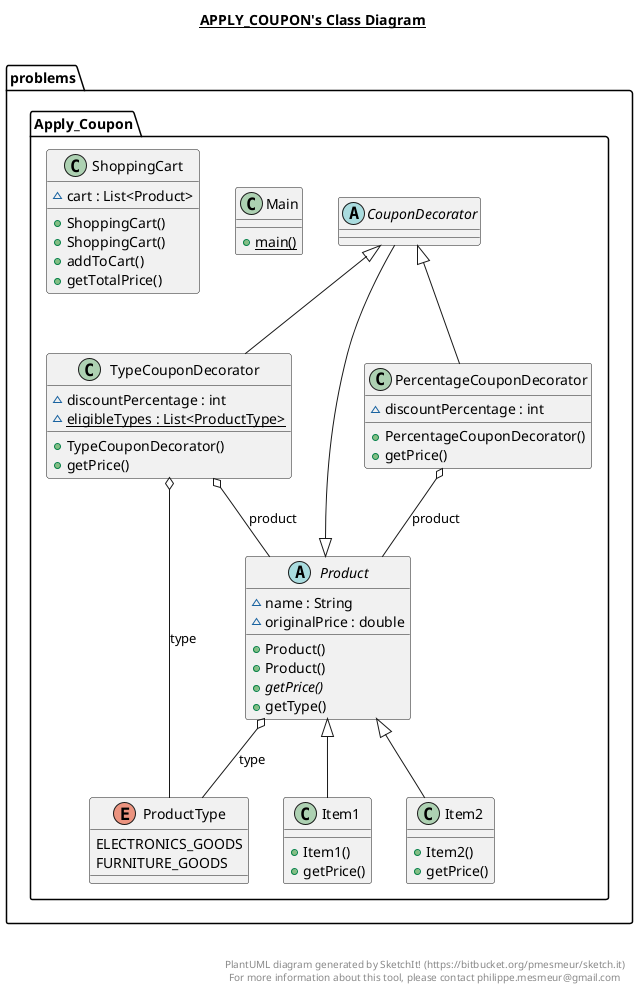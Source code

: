 @startuml

title __APPLY_COUPON's Class Diagram__\n

  namespace problems.Apply_Coupon {
    abstract class problems.Apply_Coupon.CouponDecorator {
    }
  }
  

  namespace problems.Apply_Coupon {
    class problems.Apply_Coupon.Item1 {
        + Item1()
        + getPrice()
    }
  }
  

  namespace problems.Apply_Coupon {
    class problems.Apply_Coupon.Item2 {
        + Item2()
        + getPrice()
    }
  }
  

  namespace problems.Apply_Coupon {
    class problems.Apply_Coupon.Main {
        {static} + main()
    }
  }
  

  namespace problems.Apply_Coupon {
    class problems.Apply_Coupon.PercentageCouponDecorator {
        ~ discountPercentage : int
        + PercentageCouponDecorator()
        + getPrice()
    }
  }
  

  namespace problems.Apply_Coupon {
    abstract class problems.Apply_Coupon.Product {
        ~ name : String
        ~ originalPrice : double
        + Product()
        + Product()
        {abstract} + getPrice()
        + getType()
    }
  }
  

  namespace problems.Apply_Coupon {
    enum ProductType {
      ELECTRONICS_GOODS
      FURNITURE_GOODS
    }
  }
  

  namespace problems.Apply_Coupon {
    class problems.Apply_Coupon.ShoppingCart {
        ~ cart : List<Product>
        + ShoppingCart()
        + ShoppingCart()
        + addToCart()
        + getTotalPrice()
    }
  }
  

  namespace problems.Apply_Coupon {
    class problems.Apply_Coupon.TypeCouponDecorator {
        ~ discountPercentage : int
        {static} ~ eligibleTypes : List<ProductType>
        + TypeCouponDecorator()
        + getPrice()
    }
  }
  

  problems.Apply_Coupon.CouponDecorator -up-|> problems.Apply_Coupon.Product
  problems.Apply_Coupon.Item1 -up-|> problems.Apply_Coupon.Product
  problems.Apply_Coupon.Item2 -up-|> problems.Apply_Coupon.Product
  problems.Apply_Coupon.PercentageCouponDecorator -up-|> problems.Apply_Coupon.CouponDecorator
  problems.Apply_Coupon.PercentageCouponDecorator o-- problems.Apply_Coupon.Product : product
  problems.Apply_Coupon.Product o-- problems.Apply_Coupon.ProductType : type
  problems.Apply_Coupon.TypeCouponDecorator -up-|> problems.Apply_Coupon.CouponDecorator
  problems.Apply_Coupon.TypeCouponDecorator o-- problems.Apply_Coupon.Product : product
  problems.Apply_Coupon.TypeCouponDecorator o-- problems.Apply_Coupon.ProductType : type


right footer


PlantUML diagram generated by SketchIt! (https://bitbucket.org/pmesmeur/sketch.it)
For more information about this tool, please contact philippe.mesmeur@gmail.com
endfooter

@enduml
